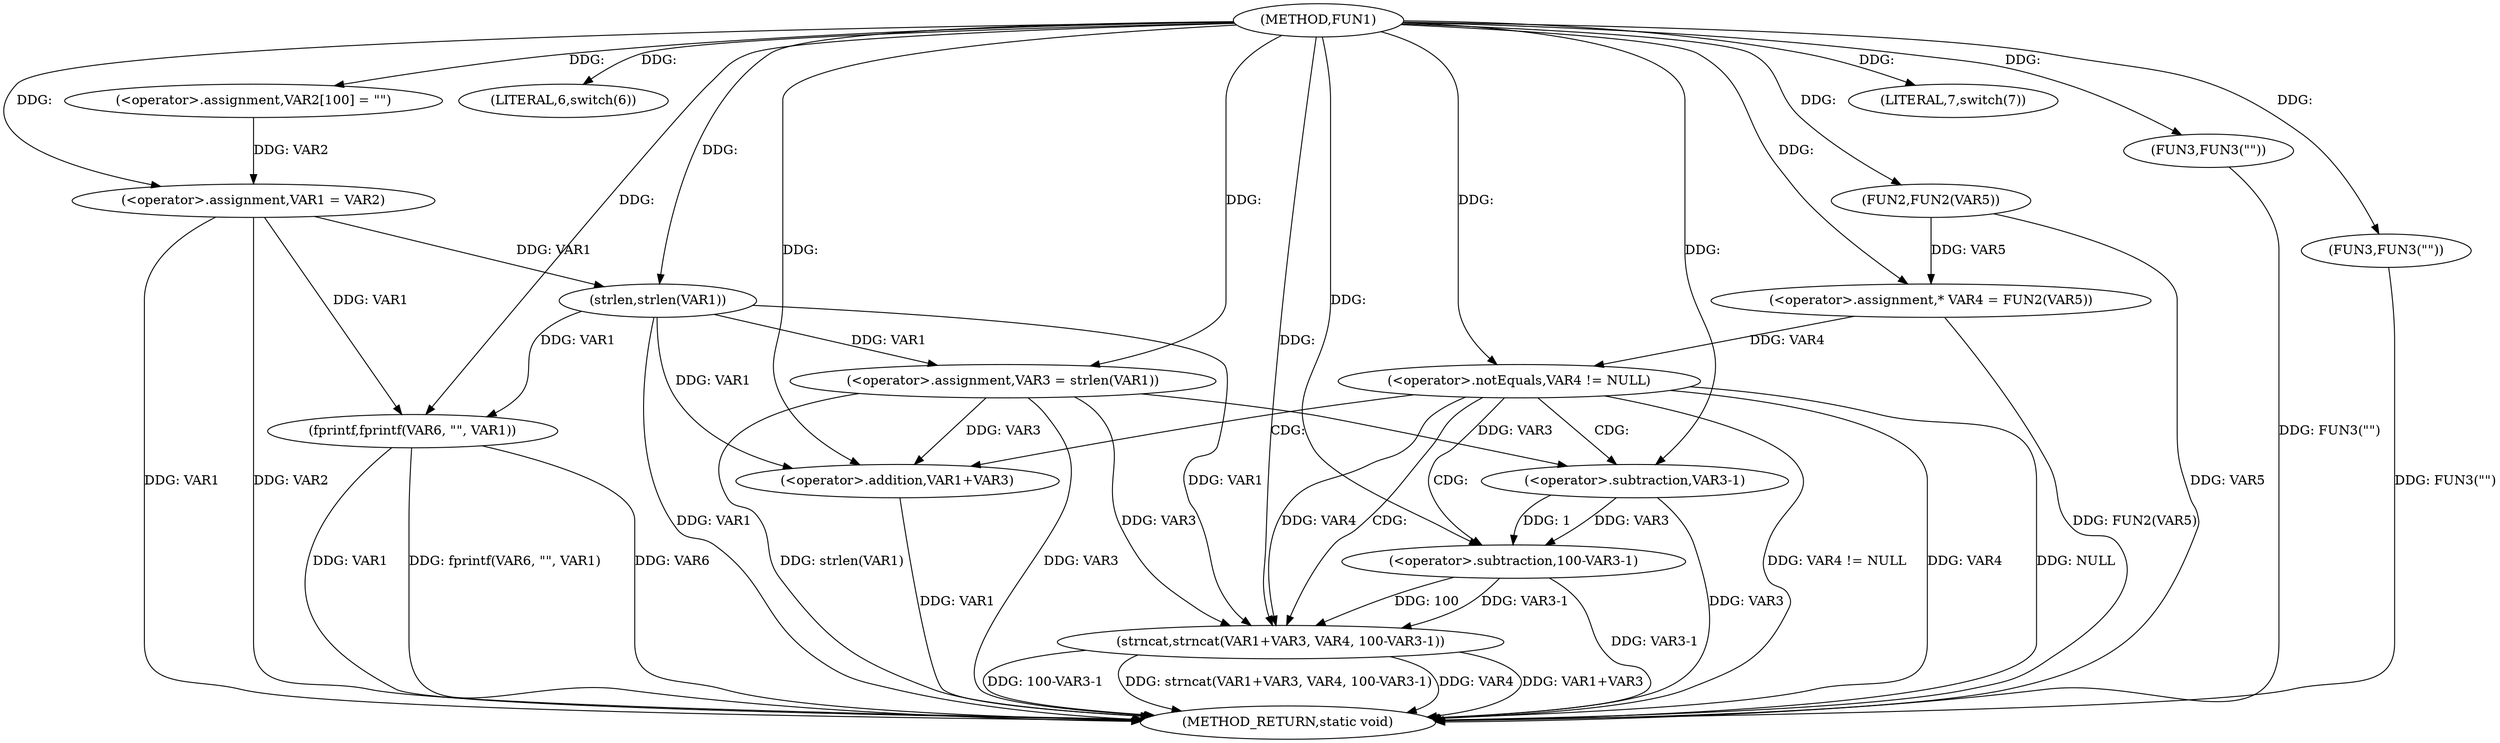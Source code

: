digraph FUN1 {  
"1000100" [label = "(METHOD,FUN1)" ]
"1000158" [label = "(METHOD_RETURN,static void)" ]
"1000104" [label = "(<operator>.assignment,VAR2[100] = \"\")" ]
"1000107" [label = "(<operator>.assignment,VAR1 = VAR2)" ]
"1000111" [label = "(LITERAL,6,switch(6))" ]
"1000116" [label = "(<operator>.assignment,VAR3 = strlen(VAR1))" ]
"1000118" [label = "(strlen,strlen(VAR1))" ]
"1000121" [label = "(<operator>.assignment,* VAR4 = FUN2(VAR5))" ]
"1000123" [label = "(FUN2,FUN2(VAR5))" ]
"1000126" [label = "(<operator>.notEquals,VAR4 != NULL)" ]
"1000130" [label = "(strncat,strncat(VAR1+VAR3, VAR4, 100-VAR3-1))" ]
"1000131" [label = "(<operator>.addition,VAR1+VAR3)" ]
"1000135" [label = "(<operator>.subtraction,100-VAR3-1)" ]
"1000137" [label = "(<operator>.subtraction,VAR3-1)" ]
"1000142" [label = "(FUN3,FUN3(\"\"))" ]
"1000146" [label = "(LITERAL,7,switch(7))" ]
"1000149" [label = "(fprintf,fprintf(VAR6, \"\", VAR1))" ]
"1000155" [label = "(FUN3,FUN3(\"\"))" ]
  "1000116" -> "1000158"  [ label = "DDG: VAR3"] 
  "1000142" -> "1000158"  [ label = "DDG: FUN3(\"\")"] 
  "1000107" -> "1000158"  [ label = "DDG: VAR1"] 
  "1000149" -> "1000158"  [ label = "DDG: VAR1"] 
  "1000149" -> "1000158"  [ label = "DDG: fprintf(VAR6, \"\", VAR1)"] 
  "1000126" -> "1000158"  [ label = "DDG: VAR4"] 
  "1000116" -> "1000158"  [ label = "DDG: strlen(VAR1)"] 
  "1000130" -> "1000158"  [ label = "DDG: 100-VAR3-1"] 
  "1000149" -> "1000158"  [ label = "DDG: VAR6"] 
  "1000118" -> "1000158"  [ label = "DDG: VAR1"] 
  "1000130" -> "1000158"  [ label = "DDG: strncat(VAR1+VAR3, VAR4, 100-VAR3-1)"] 
  "1000126" -> "1000158"  [ label = "DDG: VAR4 != NULL"] 
  "1000121" -> "1000158"  [ label = "DDG: FUN2(VAR5)"] 
  "1000131" -> "1000158"  [ label = "DDG: VAR1"] 
  "1000155" -> "1000158"  [ label = "DDG: FUN3(\"\")"] 
  "1000130" -> "1000158"  [ label = "DDG: VAR4"] 
  "1000126" -> "1000158"  [ label = "DDG: NULL"] 
  "1000137" -> "1000158"  [ label = "DDG: VAR3"] 
  "1000135" -> "1000158"  [ label = "DDG: VAR3-1"] 
  "1000107" -> "1000158"  [ label = "DDG: VAR2"] 
  "1000130" -> "1000158"  [ label = "DDG: VAR1+VAR3"] 
  "1000123" -> "1000158"  [ label = "DDG: VAR5"] 
  "1000100" -> "1000104"  [ label = "DDG: "] 
  "1000104" -> "1000107"  [ label = "DDG: VAR2"] 
  "1000100" -> "1000107"  [ label = "DDG: "] 
  "1000100" -> "1000111"  [ label = "DDG: "] 
  "1000118" -> "1000116"  [ label = "DDG: VAR1"] 
  "1000100" -> "1000116"  [ label = "DDG: "] 
  "1000107" -> "1000118"  [ label = "DDG: VAR1"] 
  "1000100" -> "1000118"  [ label = "DDG: "] 
  "1000123" -> "1000121"  [ label = "DDG: VAR5"] 
  "1000100" -> "1000121"  [ label = "DDG: "] 
  "1000100" -> "1000123"  [ label = "DDG: "] 
  "1000121" -> "1000126"  [ label = "DDG: VAR4"] 
  "1000100" -> "1000126"  [ label = "DDG: "] 
  "1000118" -> "1000130"  [ label = "DDG: VAR1"] 
  "1000100" -> "1000130"  [ label = "DDG: "] 
  "1000116" -> "1000130"  [ label = "DDG: VAR3"] 
  "1000118" -> "1000131"  [ label = "DDG: VAR1"] 
  "1000100" -> "1000131"  [ label = "DDG: "] 
  "1000116" -> "1000131"  [ label = "DDG: VAR3"] 
  "1000126" -> "1000130"  [ label = "DDG: VAR4"] 
  "1000135" -> "1000130"  [ label = "DDG: 100"] 
  "1000135" -> "1000130"  [ label = "DDG: VAR3-1"] 
  "1000100" -> "1000135"  [ label = "DDG: "] 
  "1000137" -> "1000135"  [ label = "DDG: VAR3"] 
  "1000137" -> "1000135"  [ label = "DDG: 1"] 
  "1000100" -> "1000137"  [ label = "DDG: "] 
  "1000116" -> "1000137"  [ label = "DDG: VAR3"] 
  "1000100" -> "1000142"  [ label = "DDG: "] 
  "1000100" -> "1000146"  [ label = "DDG: "] 
  "1000100" -> "1000149"  [ label = "DDG: "] 
  "1000107" -> "1000149"  [ label = "DDG: VAR1"] 
  "1000118" -> "1000149"  [ label = "DDG: VAR1"] 
  "1000100" -> "1000155"  [ label = "DDG: "] 
  "1000126" -> "1000131"  [ label = "CDG: "] 
  "1000126" -> "1000137"  [ label = "CDG: "] 
  "1000126" -> "1000130"  [ label = "CDG: "] 
  "1000126" -> "1000135"  [ label = "CDG: "] 
}
